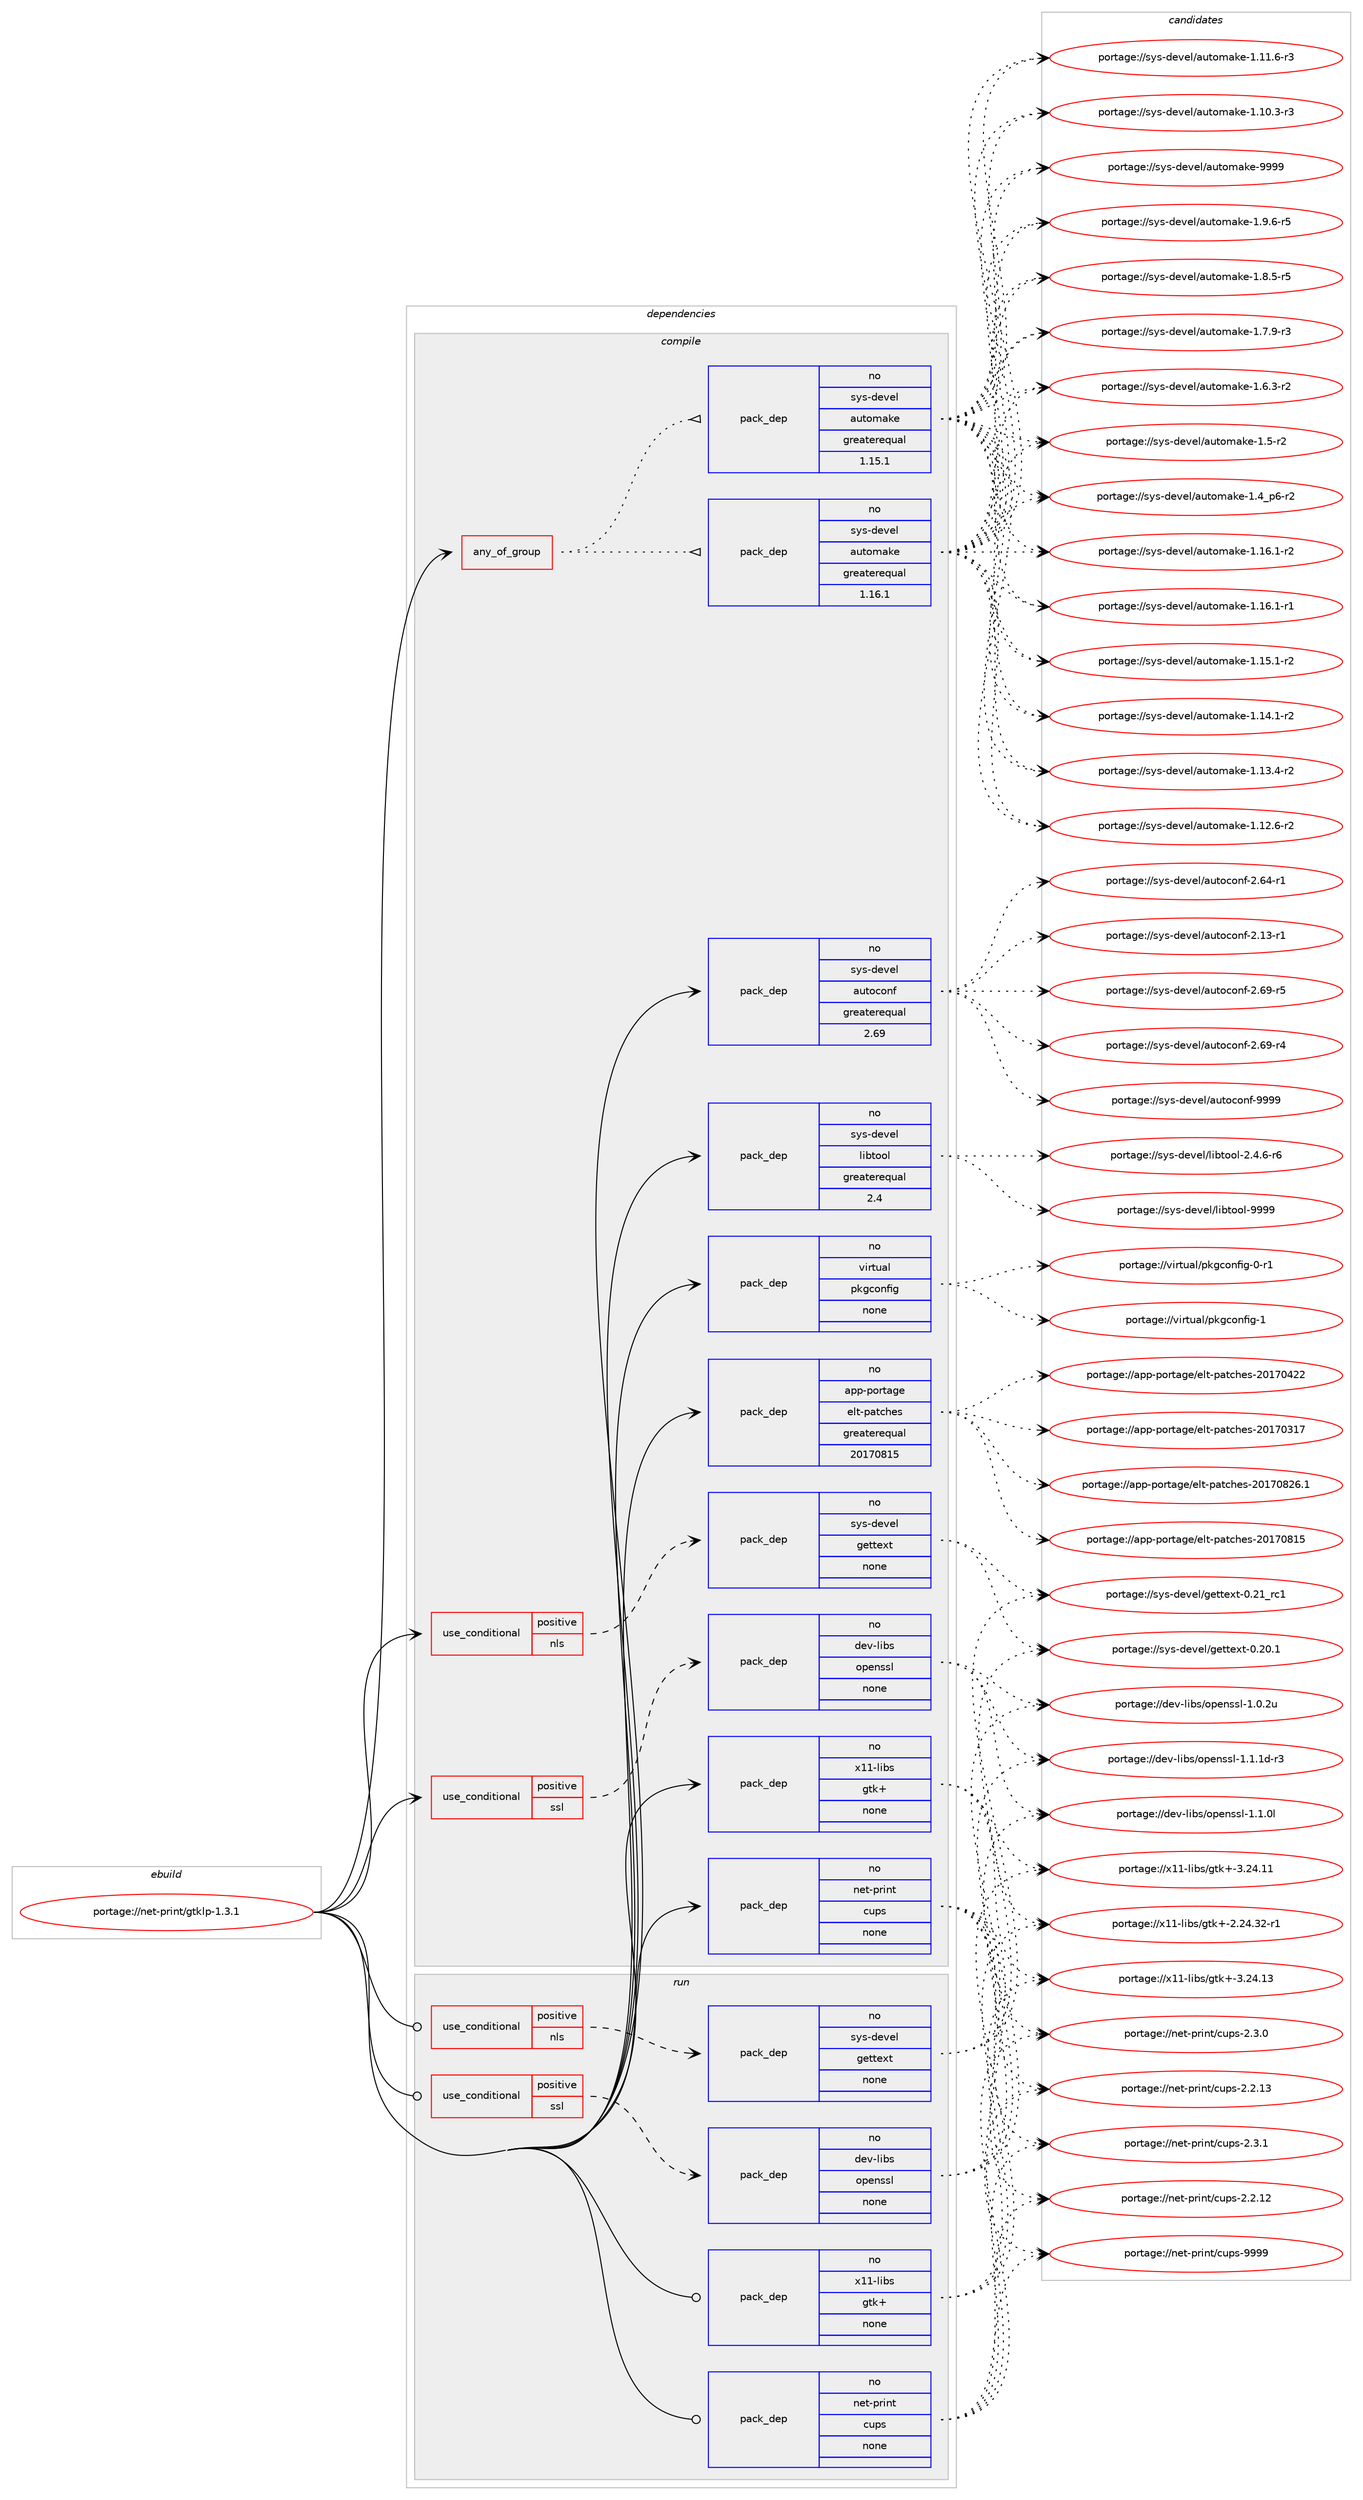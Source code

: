 digraph prolog {

# *************
# Graph options
# *************

newrank=true;
concentrate=true;
compound=true;
graph [rankdir=LR,fontname=Helvetica,fontsize=10,ranksep=1.5];#, ranksep=2.5, nodesep=0.2];
edge  [arrowhead=vee];
node  [fontname=Helvetica,fontsize=10];

# **********
# The ebuild
# **********

subgraph cluster_leftcol {
color=gray;
rank=same;
label=<<i>ebuild</i>>;
id [label="portage://net-print/gtklp-1.3.1", color=red, width=4, href="../net-print/gtklp-1.3.1.svg"];
}

# ****************
# The dependencies
# ****************

subgraph cluster_midcol {
color=gray;
label=<<i>dependencies</i>>;
subgraph cluster_compile {
fillcolor="#eeeeee";
style=filled;
label=<<i>compile</i>>;
subgraph any1838 {
dependency118038 [label=<<TABLE BORDER="0" CELLBORDER="1" CELLSPACING="0" CELLPADDING="4"><TR><TD CELLPADDING="10">any_of_group</TD></TR></TABLE>>, shape=none, color=red];subgraph pack92216 {
dependency118039 [label=<<TABLE BORDER="0" CELLBORDER="1" CELLSPACING="0" CELLPADDING="4" WIDTH="220"><TR><TD ROWSPAN="6" CELLPADDING="30">pack_dep</TD></TR><TR><TD WIDTH="110">no</TD></TR><TR><TD>sys-devel</TD></TR><TR><TD>automake</TD></TR><TR><TD>greaterequal</TD></TR><TR><TD>1.16.1</TD></TR></TABLE>>, shape=none, color=blue];
}
dependency118038:e -> dependency118039:w [weight=20,style="dotted",arrowhead="oinv"];
subgraph pack92217 {
dependency118040 [label=<<TABLE BORDER="0" CELLBORDER="1" CELLSPACING="0" CELLPADDING="4" WIDTH="220"><TR><TD ROWSPAN="6" CELLPADDING="30">pack_dep</TD></TR><TR><TD WIDTH="110">no</TD></TR><TR><TD>sys-devel</TD></TR><TR><TD>automake</TD></TR><TR><TD>greaterequal</TD></TR><TR><TD>1.15.1</TD></TR></TABLE>>, shape=none, color=blue];
}
dependency118038:e -> dependency118040:w [weight=20,style="dotted",arrowhead="oinv"];
}
id:e -> dependency118038:w [weight=20,style="solid",arrowhead="vee"];
subgraph cond23882 {
dependency118041 [label=<<TABLE BORDER="0" CELLBORDER="1" CELLSPACING="0" CELLPADDING="4"><TR><TD ROWSPAN="3" CELLPADDING="10">use_conditional</TD></TR><TR><TD>positive</TD></TR><TR><TD>nls</TD></TR></TABLE>>, shape=none, color=red];
subgraph pack92218 {
dependency118042 [label=<<TABLE BORDER="0" CELLBORDER="1" CELLSPACING="0" CELLPADDING="4" WIDTH="220"><TR><TD ROWSPAN="6" CELLPADDING="30">pack_dep</TD></TR><TR><TD WIDTH="110">no</TD></TR><TR><TD>sys-devel</TD></TR><TR><TD>gettext</TD></TR><TR><TD>none</TD></TR><TR><TD></TD></TR></TABLE>>, shape=none, color=blue];
}
dependency118041:e -> dependency118042:w [weight=20,style="dashed",arrowhead="vee"];
}
id:e -> dependency118041:w [weight=20,style="solid",arrowhead="vee"];
subgraph cond23883 {
dependency118043 [label=<<TABLE BORDER="0" CELLBORDER="1" CELLSPACING="0" CELLPADDING="4"><TR><TD ROWSPAN="3" CELLPADDING="10">use_conditional</TD></TR><TR><TD>positive</TD></TR><TR><TD>ssl</TD></TR></TABLE>>, shape=none, color=red];
subgraph pack92219 {
dependency118044 [label=<<TABLE BORDER="0" CELLBORDER="1" CELLSPACING="0" CELLPADDING="4" WIDTH="220"><TR><TD ROWSPAN="6" CELLPADDING="30">pack_dep</TD></TR><TR><TD WIDTH="110">no</TD></TR><TR><TD>dev-libs</TD></TR><TR><TD>openssl</TD></TR><TR><TD>none</TD></TR><TR><TD></TD></TR></TABLE>>, shape=none, color=blue];
}
dependency118043:e -> dependency118044:w [weight=20,style="dashed",arrowhead="vee"];
}
id:e -> dependency118043:w [weight=20,style="solid",arrowhead="vee"];
subgraph pack92220 {
dependency118045 [label=<<TABLE BORDER="0" CELLBORDER="1" CELLSPACING="0" CELLPADDING="4" WIDTH="220"><TR><TD ROWSPAN="6" CELLPADDING="30">pack_dep</TD></TR><TR><TD WIDTH="110">no</TD></TR><TR><TD>app-portage</TD></TR><TR><TD>elt-patches</TD></TR><TR><TD>greaterequal</TD></TR><TR><TD>20170815</TD></TR></TABLE>>, shape=none, color=blue];
}
id:e -> dependency118045:w [weight=20,style="solid",arrowhead="vee"];
subgraph pack92221 {
dependency118046 [label=<<TABLE BORDER="0" CELLBORDER="1" CELLSPACING="0" CELLPADDING="4" WIDTH="220"><TR><TD ROWSPAN="6" CELLPADDING="30">pack_dep</TD></TR><TR><TD WIDTH="110">no</TD></TR><TR><TD>net-print</TD></TR><TR><TD>cups</TD></TR><TR><TD>none</TD></TR><TR><TD></TD></TR></TABLE>>, shape=none, color=blue];
}
id:e -> dependency118046:w [weight=20,style="solid",arrowhead="vee"];
subgraph pack92222 {
dependency118047 [label=<<TABLE BORDER="0" CELLBORDER="1" CELLSPACING="0" CELLPADDING="4" WIDTH="220"><TR><TD ROWSPAN="6" CELLPADDING="30">pack_dep</TD></TR><TR><TD WIDTH="110">no</TD></TR><TR><TD>sys-devel</TD></TR><TR><TD>autoconf</TD></TR><TR><TD>greaterequal</TD></TR><TR><TD>2.69</TD></TR></TABLE>>, shape=none, color=blue];
}
id:e -> dependency118047:w [weight=20,style="solid",arrowhead="vee"];
subgraph pack92223 {
dependency118048 [label=<<TABLE BORDER="0" CELLBORDER="1" CELLSPACING="0" CELLPADDING="4" WIDTH="220"><TR><TD ROWSPAN="6" CELLPADDING="30">pack_dep</TD></TR><TR><TD WIDTH="110">no</TD></TR><TR><TD>sys-devel</TD></TR><TR><TD>libtool</TD></TR><TR><TD>greaterequal</TD></TR><TR><TD>2.4</TD></TR></TABLE>>, shape=none, color=blue];
}
id:e -> dependency118048:w [weight=20,style="solid",arrowhead="vee"];
subgraph pack92224 {
dependency118049 [label=<<TABLE BORDER="0" CELLBORDER="1" CELLSPACING="0" CELLPADDING="4" WIDTH="220"><TR><TD ROWSPAN="6" CELLPADDING="30">pack_dep</TD></TR><TR><TD WIDTH="110">no</TD></TR><TR><TD>virtual</TD></TR><TR><TD>pkgconfig</TD></TR><TR><TD>none</TD></TR><TR><TD></TD></TR></TABLE>>, shape=none, color=blue];
}
id:e -> dependency118049:w [weight=20,style="solid",arrowhead="vee"];
subgraph pack92225 {
dependency118050 [label=<<TABLE BORDER="0" CELLBORDER="1" CELLSPACING="0" CELLPADDING="4" WIDTH="220"><TR><TD ROWSPAN="6" CELLPADDING="30">pack_dep</TD></TR><TR><TD WIDTH="110">no</TD></TR><TR><TD>x11-libs</TD></TR><TR><TD>gtk+</TD></TR><TR><TD>none</TD></TR><TR><TD></TD></TR></TABLE>>, shape=none, color=blue];
}
id:e -> dependency118050:w [weight=20,style="solid",arrowhead="vee"];
}
subgraph cluster_compileandrun {
fillcolor="#eeeeee";
style=filled;
label=<<i>compile and run</i>>;
}
subgraph cluster_run {
fillcolor="#eeeeee";
style=filled;
label=<<i>run</i>>;
subgraph cond23884 {
dependency118051 [label=<<TABLE BORDER="0" CELLBORDER="1" CELLSPACING="0" CELLPADDING="4"><TR><TD ROWSPAN="3" CELLPADDING="10">use_conditional</TD></TR><TR><TD>positive</TD></TR><TR><TD>nls</TD></TR></TABLE>>, shape=none, color=red];
subgraph pack92226 {
dependency118052 [label=<<TABLE BORDER="0" CELLBORDER="1" CELLSPACING="0" CELLPADDING="4" WIDTH="220"><TR><TD ROWSPAN="6" CELLPADDING="30">pack_dep</TD></TR><TR><TD WIDTH="110">no</TD></TR><TR><TD>sys-devel</TD></TR><TR><TD>gettext</TD></TR><TR><TD>none</TD></TR><TR><TD></TD></TR></TABLE>>, shape=none, color=blue];
}
dependency118051:e -> dependency118052:w [weight=20,style="dashed",arrowhead="vee"];
}
id:e -> dependency118051:w [weight=20,style="solid",arrowhead="odot"];
subgraph cond23885 {
dependency118053 [label=<<TABLE BORDER="0" CELLBORDER="1" CELLSPACING="0" CELLPADDING="4"><TR><TD ROWSPAN="3" CELLPADDING="10">use_conditional</TD></TR><TR><TD>positive</TD></TR><TR><TD>ssl</TD></TR></TABLE>>, shape=none, color=red];
subgraph pack92227 {
dependency118054 [label=<<TABLE BORDER="0" CELLBORDER="1" CELLSPACING="0" CELLPADDING="4" WIDTH="220"><TR><TD ROWSPAN="6" CELLPADDING="30">pack_dep</TD></TR><TR><TD WIDTH="110">no</TD></TR><TR><TD>dev-libs</TD></TR><TR><TD>openssl</TD></TR><TR><TD>none</TD></TR><TR><TD></TD></TR></TABLE>>, shape=none, color=blue];
}
dependency118053:e -> dependency118054:w [weight=20,style="dashed",arrowhead="vee"];
}
id:e -> dependency118053:w [weight=20,style="solid",arrowhead="odot"];
subgraph pack92228 {
dependency118055 [label=<<TABLE BORDER="0" CELLBORDER="1" CELLSPACING="0" CELLPADDING="4" WIDTH="220"><TR><TD ROWSPAN="6" CELLPADDING="30">pack_dep</TD></TR><TR><TD WIDTH="110">no</TD></TR><TR><TD>net-print</TD></TR><TR><TD>cups</TD></TR><TR><TD>none</TD></TR><TR><TD></TD></TR></TABLE>>, shape=none, color=blue];
}
id:e -> dependency118055:w [weight=20,style="solid",arrowhead="odot"];
subgraph pack92229 {
dependency118056 [label=<<TABLE BORDER="0" CELLBORDER="1" CELLSPACING="0" CELLPADDING="4" WIDTH="220"><TR><TD ROWSPAN="6" CELLPADDING="30">pack_dep</TD></TR><TR><TD WIDTH="110">no</TD></TR><TR><TD>x11-libs</TD></TR><TR><TD>gtk+</TD></TR><TR><TD>none</TD></TR><TR><TD></TD></TR></TABLE>>, shape=none, color=blue];
}
id:e -> dependency118056:w [weight=20,style="solid",arrowhead="odot"];
}
}

# **************
# The candidates
# **************

subgraph cluster_choices {
rank=same;
color=gray;
label=<<i>candidates</i>>;

subgraph choice92216 {
color=black;
nodesep=1;
choice115121115451001011181011084797117116111109971071014557575757 [label="portage://sys-devel/automake-9999", color=red, width=4,href="../sys-devel/automake-9999.svg"];
choice115121115451001011181011084797117116111109971071014549465746544511453 [label="portage://sys-devel/automake-1.9.6-r5", color=red, width=4,href="../sys-devel/automake-1.9.6-r5.svg"];
choice115121115451001011181011084797117116111109971071014549465646534511453 [label="portage://sys-devel/automake-1.8.5-r5", color=red, width=4,href="../sys-devel/automake-1.8.5-r5.svg"];
choice115121115451001011181011084797117116111109971071014549465546574511451 [label="portage://sys-devel/automake-1.7.9-r3", color=red, width=4,href="../sys-devel/automake-1.7.9-r3.svg"];
choice115121115451001011181011084797117116111109971071014549465446514511450 [label="portage://sys-devel/automake-1.6.3-r2", color=red, width=4,href="../sys-devel/automake-1.6.3-r2.svg"];
choice11512111545100101118101108479711711611110997107101454946534511450 [label="portage://sys-devel/automake-1.5-r2", color=red, width=4,href="../sys-devel/automake-1.5-r2.svg"];
choice115121115451001011181011084797117116111109971071014549465295112544511450 [label="portage://sys-devel/automake-1.4_p6-r2", color=red, width=4,href="../sys-devel/automake-1.4_p6-r2.svg"];
choice11512111545100101118101108479711711611110997107101454946495446494511450 [label="portage://sys-devel/automake-1.16.1-r2", color=red, width=4,href="../sys-devel/automake-1.16.1-r2.svg"];
choice11512111545100101118101108479711711611110997107101454946495446494511449 [label="portage://sys-devel/automake-1.16.1-r1", color=red, width=4,href="../sys-devel/automake-1.16.1-r1.svg"];
choice11512111545100101118101108479711711611110997107101454946495346494511450 [label="portage://sys-devel/automake-1.15.1-r2", color=red, width=4,href="../sys-devel/automake-1.15.1-r2.svg"];
choice11512111545100101118101108479711711611110997107101454946495246494511450 [label="portage://sys-devel/automake-1.14.1-r2", color=red, width=4,href="../sys-devel/automake-1.14.1-r2.svg"];
choice11512111545100101118101108479711711611110997107101454946495146524511450 [label="portage://sys-devel/automake-1.13.4-r2", color=red, width=4,href="../sys-devel/automake-1.13.4-r2.svg"];
choice11512111545100101118101108479711711611110997107101454946495046544511450 [label="portage://sys-devel/automake-1.12.6-r2", color=red, width=4,href="../sys-devel/automake-1.12.6-r2.svg"];
choice11512111545100101118101108479711711611110997107101454946494946544511451 [label="portage://sys-devel/automake-1.11.6-r3", color=red, width=4,href="../sys-devel/automake-1.11.6-r3.svg"];
choice11512111545100101118101108479711711611110997107101454946494846514511451 [label="portage://sys-devel/automake-1.10.3-r3", color=red, width=4,href="../sys-devel/automake-1.10.3-r3.svg"];
dependency118039:e -> choice115121115451001011181011084797117116111109971071014557575757:w [style=dotted,weight="100"];
dependency118039:e -> choice115121115451001011181011084797117116111109971071014549465746544511453:w [style=dotted,weight="100"];
dependency118039:e -> choice115121115451001011181011084797117116111109971071014549465646534511453:w [style=dotted,weight="100"];
dependency118039:e -> choice115121115451001011181011084797117116111109971071014549465546574511451:w [style=dotted,weight="100"];
dependency118039:e -> choice115121115451001011181011084797117116111109971071014549465446514511450:w [style=dotted,weight="100"];
dependency118039:e -> choice11512111545100101118101108479711711611110997107101454946534511450:w [style=dotted,weight="100"];
dependency118039:e -> choice115121115451001011181011084797117116111109971071014549465295112544511450:w [style=dotted,weight="100"];
dependency118039:e -> choice11512111545100101118101108479711711611110997107101454946495446494511450:w [style=dotted,weight="100"];
dependency118039:e -> choice11512111545100101118101108479711711611110997107101454946495446494511449:w [style=dotted,weight="100"];
dependency118039:e -> choice11512111545100101118101108479711711611110997107101454946495346494511450:w [style=dotted,weight="100"];
dependency118039:e -> choice11512111545100101118101108479711711611110997107101454946495246494511450:w [style=dotted,weight="100"];
dependency118039:e -> choice11512111545100101118101108479711711611110997107101454946495146524511450:w [style=dotted,weight="100"];
dependency118039:e -> choice11512111545100101118101108479711711611110997107101454946495046544511450:w [style=dotted,weight="100"];
dependency118039:e -> choice11512111545100101118101108479711711611110997107101454946494946544511451:w [style=dotted,weight="100"];
dependency118039:e -> choice11512111545100101118101108479711711611110997107101454946494846514511451:w [style=dotted,weight="100"];
}
subgraph choice92217 {
color=black;
nodesep=1;
choice115121115451001011181011084797117116111109971071014557575757 [label="portage://sys-devel/automake-9999", color=red, width=4,href="../sys-devel/automake-9999.svg"];
choice115121115451001011181011084797117116111109971071014549465746544511453 [label="portage://sys-devel/automake-1.9.6-r5", color=red, width=4,href="../sys-devel/automake-1.9.6-r5.svg"];
choice115121115451001011181011084797117116111109971071014549465646534511453 [label="portage://sys-devel/automake-1.8.5-r5", color=red, width=4,href="../sys-devel/automake-1.8.5-r5.svg"];
choice115121115451001011181011084797117116111109971071014549465546574511451 [label="portage://sys-devel/automake-1.7.9-r3", color=red, width=4,href="../sys-devel/automake-1.7.9-r3.svg"];
choice115121115451001011181011084797117116111109971071014549465446514511450 [label="portage://sys-devel/automake-1.6.3-r2", color=red, width=4,href="../sys-devel/automake-1.6.3-r2.svg"];
choice11512111545100101118101108479711711611110997107101454946534511450 [label="portage://sys-devel/automake-1.5-r2", color=red, width=4,href="../sys-devel/automake-1.5-r2.svg"];
choice115121115451001011181011084797117116111109971071014549465295112544511450 [label="portage://sys-devel/automake-1.4_p6-r2", color=red, width=4,href="../sys-devel/automake-1.4_p6-r2.svg"];
choice11512111545100101118101108479711711611110997107101454946495446494511450 [label="portage://sys-devel/automake-1.16.1-r2", color=red, width=4,href="../sys-devel/automake-1.16.1-r2.svg"];
choice11512111545100101118101108479711711611110997107101454946495446494511449 [label="portage://sys-devel/automake-1.16.1-r1", color=red, width=4,href="../sys-devel/automake-1.16.1-r1.svg"];
choice11512111545100101118101108479711711611110997107101454946495346494511450 [label="portage://sys-devel/automake-1.15.1-r2", color=red, width=4,href="../sys-devel/automake-1.15.1-r2.svg"];
choice11512111545100101118101108479711711611110997107101454946495246494511450 [label="portage://sys-devel/automake-1.14.1-r2", color=red, width=4,href="../sys-devel/automake-1.14.1-r2.svg"];
choice11512111545100101118101108479711711611110997107101454946495146524511450 [label="portage://sys-devel/automake-1.13.4-r2", color=red, width=4,href="../sys-devel/automake-1.13.4-r2.svg"];
choice11512111545100101118101108479711711611110997107101454946495046544511450 [label="portage://sys-devel/automake-1.12.6-r2", color=red, width=4,href="../sys-devel/automake-1.12.6-r2.svg"];
choice11512111545100101118101108479711711611110997107101454946494946544511451 [label="portage://sys-devel/automake-1.11.6-r3", color=red, width=4,href="../sys-devel/automake-1.11.6-r3.svg"];
choice11512111545100101118101108479711711611110997107101454946494846514511451 [label="portage://sys-devel/automake-1.10.3-r3", color=red, width=4,href="../sys-devel/automake-1.10.3-r3.svg"];
dependency118040:e -> choice115121115451001011181011084797117116111109971071014557575757:w [style=dotted,weight="100"];
dependency118040:e -> choice115121115451001011181011084797117116111109971071014549465746544511453:w [style=dotted,weight="100"];
dependency118040:e -> choice115121115451001011181011084797117116111109971071014549465646534511453:w [style=dotted,weight="100"];
dependency118040:e -> choice115121115451001011181011084797117116111109971071014549465546574511451:w [style=dotted,weight="100"];
dependency118040:e -> choice115121115451001011181011084797117116111109971071014549465446514511450:w [style=dotted,weight="100"];
dependency118040:e -> choice11512111545100101118101108479711711611110997107101454946534511450:w [style=dotted,weight="100"];
dependency118040:e -> choice115121115451001011181011084797117116111109971071014549465295112544511450:w [style=dotted,weight="100"];
dependency118040:e -> choice11512111545100101118101108479711711611110997107101454946495446494511450:w [style=dotted,weight="100"];
dependency118040:e -> choice11512111545100101118101108479711711611110997107101454946495446494511449:w [style=dotted,weight="100"];
dependency118040:e -> choice11512111545100101118101108479711711611110997107101454946495346494511450:w [style=dotted,weight="100"];
dependency118040:e -> choice11512111545100101118101108479711711611110997107101454946495246494511450:w [style=dotted,weight="100"];
dependency118040:e -> choice11512111545100101118101108479711711611110997107101454946495146524511450:w [style=dotted,weight="100"];
dependency118040:e -> choice11512111545100101118101108479711711611110997107101454946495046544511450:w [style=dotted,weight="100"];
dependency118040:e -> choice11512111545100101118101108479711711611110997107101454946494946544511451:w [style=dotted,weight="100"];
dependency118040:e -> choice11512111545100101118101108479711711611110997107101454946494846514511451:w [style=dotted,weight="100"];
}
subgraph choice92218 {
color=black;
nodesep=1;
choice11512111545100101118101108471031011161161011201164548465049951149949 [label="portage://sys-devel/gettext-0.21_rc1", color=red, width=4,href="../sys-devel/gettext-0.21_rc1.svg"];
choice115121115451001011181011084710310111611610112011645484650484649 [label="portage://sys-devel/gettext-0.20.1", color=red, width=4,href="../sys-devel/gettext-0.20.1.svg"];
dependency118042:e -> choice11512111545100101118101108471031011161161011201164548465049951149949:w [style=dotted,weight="100"];
dependency118042:e -> choice115121115451001011181011084710310111611610112011645484650484649:w [style=dotted,weight="100"];
}
subgraph choice92219 {
color=black;
nodesep=1;
choice1001011184510810598115471111121011101151151084549464946491004511451 [label="portage://dev-libs/openssl-1.1.1d-r3", color=red, width=4,href="../dev-libs/openssl-1.1.1d-r3.svg"];
choice100101118451081059811547111112101110115115108454946494648108 [label="portage://dev-libs/openssl-1.1.0l", color=red, width=4,href="../dev-libs/openssl-1.1.0l.svg"];
choice100101118451081059811547111112101110115115108454946484650117 [label="portage://dev-libs/openssl-1.0.2u", color=red, width=4,href="../dev-libs/openssl-1.0.2u.svg"];
dependency118044:e -> choice1001011184510810598115471111121011101151151084549464946491004511451:w [style=dotted,weight="100"];
dependency118044:e -> choice100101118451081059811547111112101110115115108454946494648108:w [style=dotted,weight="100"];
dependency118044:e -> choice100101118451081059811547111112101110115115108454946484650117:w [style=dotted,weight="100"];
}
subgraph choice92220 {
color=black;
nodesep=1;
choice971121124511211111411697103101471011081164511297116991041011154550484955485650544649 [label="portage://app-portage/elt-patches-20170826.1", color=red, width=4,href="../app-portage/elt-patches-20170826.1.svg"];
choice97112112451121111141169710310147101108116451129711699104101115455048495548564953 [label="portage://app-portage/elt-patches-20170815", color=red, width=4,href="../app-portage/elt-patches-20170815.svg"];
choice97112112451121111141169710310147101108116451129711699104101115455048495548525050 [label="portage://app-portage/elt-patches-20170422", color=red, width=4,href="../app-portage/elt-patches-20170422.svg"];
choice97112112451121111141169710310147101108116451129711699104101115455048495548514955 [label="portage://app-portage/elt-patches-20170317", color=red, width=4,href="../app-portage/elt-patches-20170317.svg"];
dependency118045:e -> choice971121124511211111411697103101471011081164511297116991041011154550484955485650544649:w [style=dotted,weight="100"];
dependency118045:e -> choice97112112451121111141169710310147101108116451129711699104101115455048495548564953:w [style=dotted,weight="100"];
dependency118045:e -> choice97112112451121111141169710310147101108116451129711699104101115455048495548525050:w [style=dotted,weight="100"];
dependency118045:e -> choice97112112451121111141169710310147101108116451129711699104101115455048495548514955:w [style=dotted,weight="100"];
}
subgraph choice92221 {
color=black;
nodesep=1;
choice1101011164511211410511011647991171121154557575757 [label="portage://net-print/cups-9999", color=red, width=4,href="../net-print/cups-9999.svg"];
choice110101116451121141051101164799117112115455046514649 [label="portage://net-print/cups-2.3.1", color=red, width=4,href="../net-print/cups-2.3.1.svg"];
choice110101116451121141051101164799117112115455046514648 [label="portage://net-print/cups-2.3.0", color=red, width=4,href="../net-print/cups-2.3.0.svg"];
choice11010111645112114105110116479911711211545504650464951 [label="portage://net-print/cups-2.2.13", color=red, width=4,href="../net-print/cups-2.2.13.svg"];
choice11010111645112114105110116479911711211545504650464950 [label="portage://net-print/cups-2.2.12", color=red, width=4,href="../net-print/cups-2.2.12.svg"];
dependency118046:e -> choice1101011164511211410511011647991171121154557575757:w [style=dotted,weight="100"];
dependency118046:e -> choice110101116451121141051101164799117112115455046514649:w [style=dotted,weight="100"];
dependency118046:e -> choice110101116451121141051101164799117112115455046514648:w [style=dotted,weight="100"];
dependency118046:e -> choice11010111645112114105110116479911711211545504650464951:w [style=dotted,weight="100"];
dependency118046:e -> choice11010111645112114105110116479911711211545504650464950:w [style=dotted,weight="100"];
}
subgraph choice92222 {
color=black;
nodesep=1;
choice115121115451001011181011084797117116111991111101024557575757 [label="portage://sys-devel/autoconf-9999", color=red, width=4,href="../sys-devel/autoconf-9999.svg"];
choice1151211154510010111810110847971171161119911111010245504654574511453 [label="portage://sys-devel/autoconf-2.69-r5", color=red, width=4,href="../sys-devel/autoconf-2.69-r5.svg"];
choice1151211154510010111810110847971171161119911111010245504654574511452 [label="portage://sys-devel/autoconf-2.69-r4", color=red, width=4,href="../sys-devel/autoconf-2.69-r4.svg"];
choice1151211154510010111810110847971171161119911111010245504654524511449 [label="portage://sys-devel/autoconf-2.64-r1", color=red, width=4,href="../sys-devel/autoconf-2.64-r1.svg"];
choice1151211154510010111810110847971171161119911111010245504649514511449 [label="portage://sys-devel/autoconf-2.13-r1", color=red, width=4,href="../sys-devel/autoconf-2.13-r1.svg"];
dependency118047:e -> choice115121115451001011181011084797117116111991111101024557575757:w [style=dotted,weight="100"];
dependency118047:e -> choice1151211154510010111810110847971171161119911111010245504654574511453:w [style=dotted,weight="100"];
dependency118047:e -> choice1151211154510010111810110847971171161119911111010245504654574511452:w [style=dotted,weight="100"];
dependency118047:e -> choice1151211154510010111810110847971171161119911111010245504654524511449:w [style=dotted,weight="100"];
dependency118047:e -> choice1151211154510010111810110847971171161119911111010245504649514511449:w [style=dotted,weight="100"];
}
subgraph choice92223 {
color=black;
nodesep=1;
choice1151211154510010111810110847108105981161111111084557575757 [label="portage://sys-devel/libtool-9999", color=red, width=4,href="../sys-devel/libtool-9999.svg"];
choice1151211154510010111810110847108105981161111111084550465246544511454 [label="portage://sys-devel/libtool-2.4.6-r6", color=red, width=4,href="../sys-devel/libtool-2.4.6-r6.svg"];
dependency118048:e -> choice1151211154510010111810110847108105981161111111084557575757:w [style=dotted,weight="100"];
dependency118048:e -> choice1151211154510010111810110847108105981161111111084550465246544511454:w [style=dotted,weight="100"];
}
subgraph choice92224 {
color=black;
nodesep=1;
choice1181051141161179710847112107103991111101021051034549 [label="portage://virtual/pkgconfig-1", color=red, width=4,href="../virtual/pkgconfig-1.svg"];
choice11810511411611797108471121071039911111010210510345484511449 [label="portage://virtual/pkgconfig-0-r1", color=red, width=4,href="../virtual/pkgconfig-0-r1.svg"];
dependency118049:e -> choice1181051141161179710847112107103991111101021051034549:w [style=dotted,weight="100"];
dependency118049:e -> choice11810511411611797108471121071039911111010210510345484511449:w [style=dotted,weight="100"];
}
subgraph choice92225 {
color=black;
nodesep=1;
choice1204949451081059811547103116107434551465052464951 [label="portage://x11-libs/gtk+-3.24.13", color=red, width=4,href="../x11-libs/gtk+-3.24.13.svg"];
choice1204949451081059811547103116107434551465052464949 [label="portage://x11-libs/gtk+-3.24.11", color=red, width=4,href="../x11-libs/gtk+-3.24.11.svg"];
choice12049494510810598115471031161074345504650524651504511449 [label="portage://x11-libs/gtk+-2.24.32-r1", color=red, width=4,href="../x11-libs/gtk+-2.24.32-r1.svg"];
dependency118050:e -> choice1204949451081059811547103116107434551465052464951:w [style=dotted,weight="100"];
dependency118050:e -> choice1204949451081059811547103116107434551465052464949:w [style=dotted,weight="100"];
dependency118050:e -> choice12049494510810598115471031161074345504650524651504511449:w [style=dotted,weight="100"];
}
subgraph choice92226 {
color=black;
nodesep=1;
choice11512111545100101118101108471031011161161011201164548465049951149949 [label="portage://sys-devel/gettext-0.21_rc1", color=red, width=4,href="../sys-devel/gettext-0.21_rc1.svg"];
choice115121115451001011181011084710310111611610112011645484650484649 [label="portage://sys-devel/gettext-0.20.1", color=red, width=4,href="../sys-devel/gettext-0.20.1.svg"];
dependency118052:e -> choice11512111545100101118101108471031011161161011201164548465049951149949:w [style=dotted,weight="100"];
dependency118052:e -> choice115121115451001011181011084710310111611610112011645484650484649:w [style=dotted,weight="100"];
}
subgraph choice92227 {
color=black;
nodesep=1;
choice1001011184510810598115471111121011101151151084549464946491004511451 [label="portage://dev-libs/openssl-1.1.1d-r3", color=red, width=4,href="../dev-libs/openssl-1.1.1d-r3.svg"];
choice100101118451081059811547111112101110115115108454946494648108 [label="portage://dev-libs/openssl-1.1.0l", color=red, width=4,href="../dev-libs/openssl-1.1.0l.svg"];
choice100101118451081059811547111112101110115115108454946484650117 [label="portage://dev-libs/openssl-1.0.2u", color=red, width=4,href="../dev-libs/openssl-1.0.2u.svg"];
dependency118054:e -> choice1001011184510810598115471111121011101151151084549464946491004511451:w [style=dotted,weight="100"];
dependency118054:e -> choice100101118451081059811547111112101110115115108454946494648108:w [style=dotted,weight="100"];
dependency118054:e -> choice100101118451081059811547111112101110115115108454946484650117:w [style=dotted,weight="100"];
}
subgraph choice92228 {
color=black;
nodesep=1;
choice1101011164511211410511011647991171121154557575757 [label="portage://net-print/cups-9999", color=red, width=4,href="../net-print/cups-9999.svg"];
choice110101116451121141051101164799117112115455046514649 [label="portage://net-print/cups-2.3.1", color=red, width=4,href="../net-print/cups-2.3.1.svg"];
choice110101116451121141051101164799117112115455046514648 [label="portage://net-print/cups-2.3.0", color=red, width=4,href="../net-print/cups-2.3.0.svg"];
choice11010111645112114105110116479911711211545504650464951 [label="portage://net-print/cups-2.2.13", color=red, width=4,href="../net-print/cups-2.2.13.svg"];
choice11010111645112114105110116479911711211545504650464950 [label="portage://net-print/cups-2.2.12", color=red, width=4,href="../net-print/cups-2.2.12.svg"];
dependency118055:e -> choice1101011164511211410511011647991171121154557575757:w [style=dotted,weight="100"];
dependency118055:e -> choice110101116451121141051101164799117112115455046514649:w [style=dotted,weight="100"];
dependency118055:e -> choice110101116451121141051101164799117112115455046514648:w [style=dotted,weight="100"];
dependency118055:e -> choice11010111645112114105110116479911711211545504650464951:w [style=dotted,weight="100"];
dependency118055:e -> choice11010111645112114105110116479911711211545504650464950:w [style=dotted,weight="100"];
}
subgraph choice92229 {
color=black;
nodesep=1;
choice1204949451081059811547103116107434551465052464951 [label="portage://x11-libs/gtk+-3.24.13", color=red, width=4,href="../x11-libs/gtk+-3.24.13.svg"];
choice1204949451081059811547103116107434551465052464949 [label="portage://x11-libs/gtk+-3.24.11", color=red, width=4,href="../x11-libs/gtk+-3.24.11.svg"];
choice12049494510810598115471031161074345504650524651504511449 [label="portage://x11-libs/gtk+-2.24.32-r1", color=red, width=4,href="../x11-libs/gtk+-2.24.32-r1.svg"];
dependency118056:e -> choice1204949451081059811547103116107434551465052464951:w [style=dotted,weight="100"];
dependency118056:e -> choice1204949451081059811547103116107434551465052464949:w [style=dotted,weight="100"];
dependency118056:e -> choice12049494510810598115471031161074345504650524651504511449:w [style=dotted,weight="100"];
}
}

}
